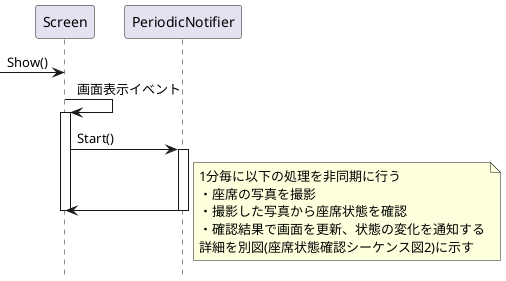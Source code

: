 @startuml 座席状態確認シーケンス図
hide footbox

participant "Screen" as Screen
participant "PeriodicNotifier" as PeriodicNotifier

-> Screen :Show()
Screen -> Screen :画面表示イベント
activate Screen

Screen -> PeriodicNotifier :Start()
activate PeriodicNotifier
Screen <- PeriodicNotifier
deactivate PeriodicNotifier
deactivate Screen
note right
	1分毎に以下の処理を非同期に行う
	・座席の写真を撮影
	・撮影した写真から座席状態を確認
	・確認結果で画面を更新、状態の変化を通知する
	詳細を別図(座席状態確認シーケンス図2)に示す
end note

@enduml